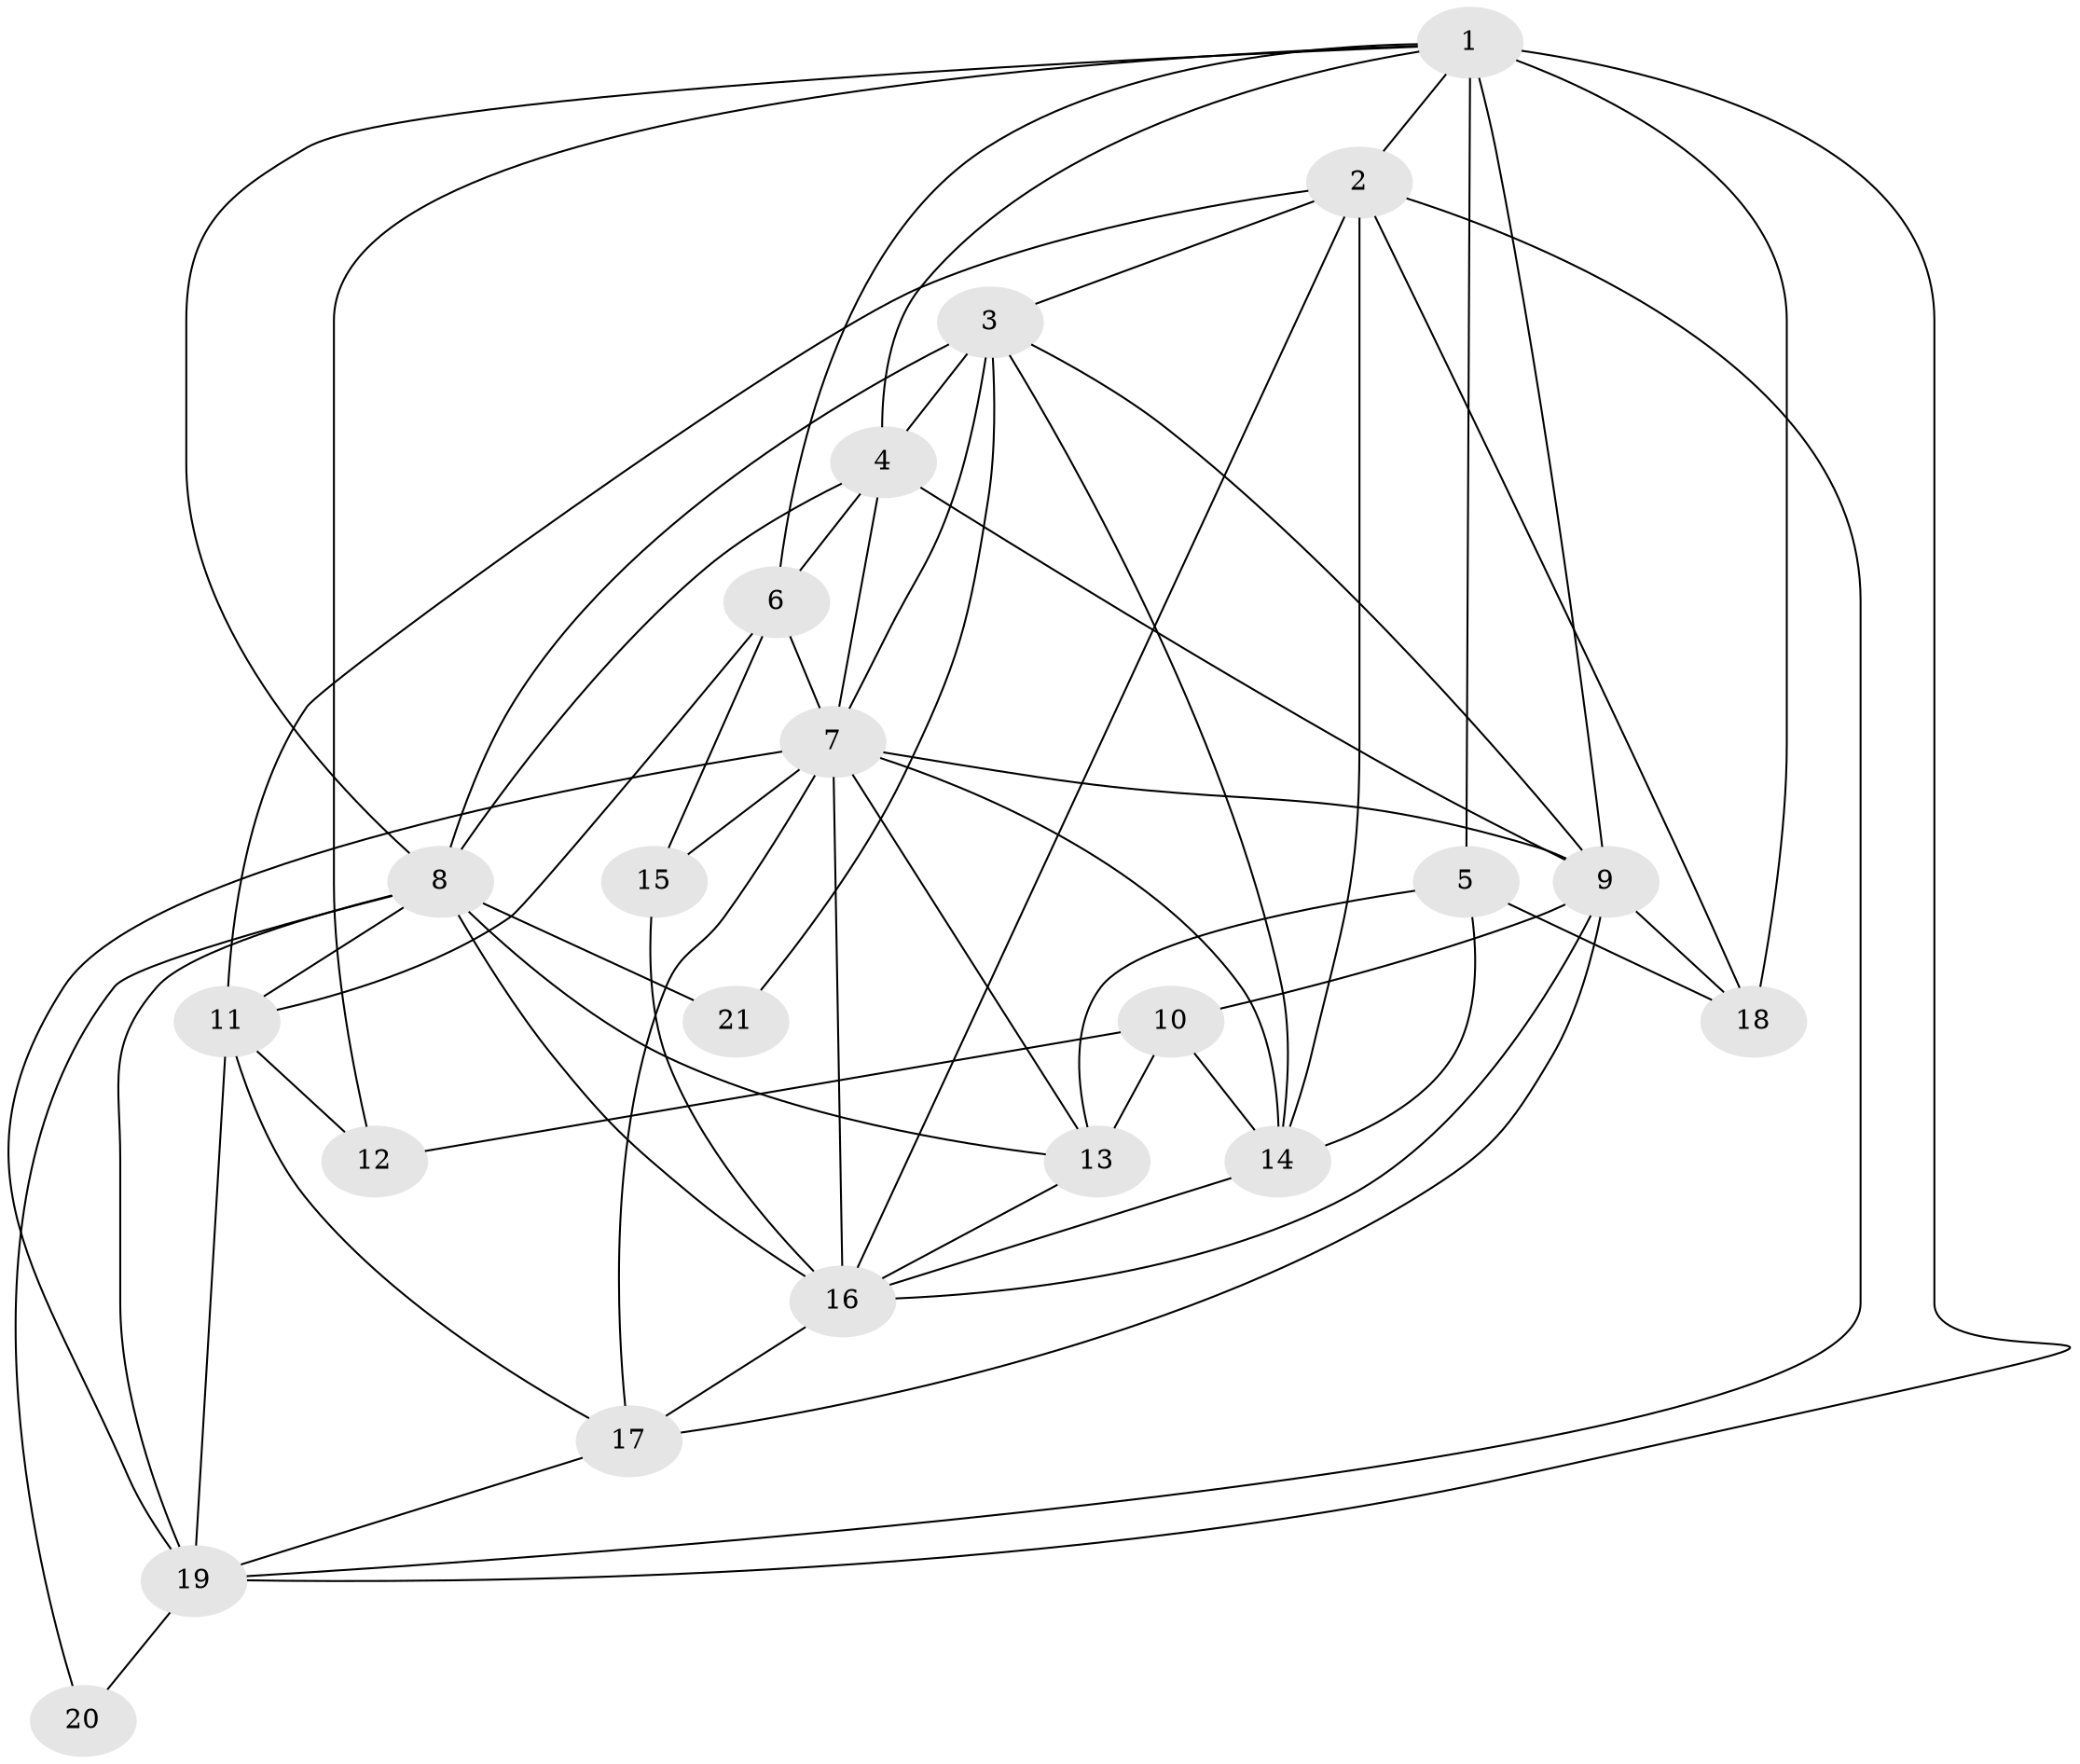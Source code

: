 // original degree distribution, {3: 0.2786885245901639, 2: 0.13114754098360656, 5: 0.21311475409836064, 4: 0.26229508196721313, 6: 0.06557377049180328, 10: 0.01639344262295082, 7: 0.03278688524590164}
// Generated by graph-tools (version 1.1) at 2025/51/03/04/25 22:51:15]
// undirected, 21 vertices, 60 edges
graph export_dot {
  node [color=gray90,style=filled];
  1;
  2;
  3;
  4;
  5;
  6;
  7;
  8;
  9;
  10;
  11;
  12;
  13;
  14;
  15;
  16;
  17;
  18;
  19;
  20;
  21;
  1 -- 2 [weight=1.0];
  1 -- 4 [weight=1.0];
  1 -- 5 [weight=1.0];
  1 -- 6 [weight=1.0];
  1 -- 8 [weight=1.0];
  1 -- 9 [weight=1.0];
  1 -- 12 [weight=1.0];
  1 -- 18 [weight=1.0];
  1 -- 19 [weight=2.0];
  2 -- 3 [weight=1.0];
  2 -- 11 [weight=1.0];
  2 -- 14 [weight=1.0];
  2 -- 16 [weight=2.0];
  2 -- 18 [weight=2.0];
  2 -- 19 [weight=1.0];
  3 -- 4 [weight=2.0];
  3 -- 7 [weight=1.0];
  3 -- 8 [weight=2.0];
  3 -- 9 [weight=1.0];
  3 -- 14 [weight=1.0];
  3 -- 21 [weight=1.0];
  4 -- 6 [weight=1.0];
  4 -- 7 [weight=1.0];
  4 -- 8 [weight=1.0];
  4 -- 9 [weight=1.0];
  5 -- 13 [weight=1.0];
  5 -- 14 [weight=1.0];
  5 -- 18 [weight=1.0];
  6 -- 7 [weight=3.0];
  6 -- 11 [weight=1.0];
  6 -- 15 [weight=3.0];
  7 -- 9 [weight=1.0];
  7 -- 13 [weight=1.0];
  7 -- 14 [weight=2.0];
  7 -- 15 [weight=1.0];
  7 -- 16 [weight=1.0];
  7 -- 17 [weight=2.0];
  7 -- 19 [weight=1.0];
  8 -- 11 [weight=1.0];
  8 -- 13 [weight=2.0];
  8 -- 16 [weight=1.0];
  8 -- 19 [weight=2.0];
  8 -- 20 [weight=1.0];
  8 -- 21 [weight=1.0];
  9 -- 10 [weight=1.0];
  9 -- 16 [weight=1.0];
  9 -- 17 [weight=1.0];
  9 -- 18 [weight=1.0];
  10 -- 12 [weight=1.0];
  10 -- 13 [weight=2.0];
  10 -- 14 [weight=1.0];
  11 -- 12 [weight=1.0];
  11 -- 17 [weight=1.0];
  11 -- 19 [weight=2.0];
  13 -- 16 [weight=1.0];
  14 -- 16 [weight=1.0];
  15 -- 16 [weight=3.0];
  16 -- 17 [weight=1.0];
  17 -- 19 [weight=2.0];
  19 -- 20 [weight=1.0];
}
